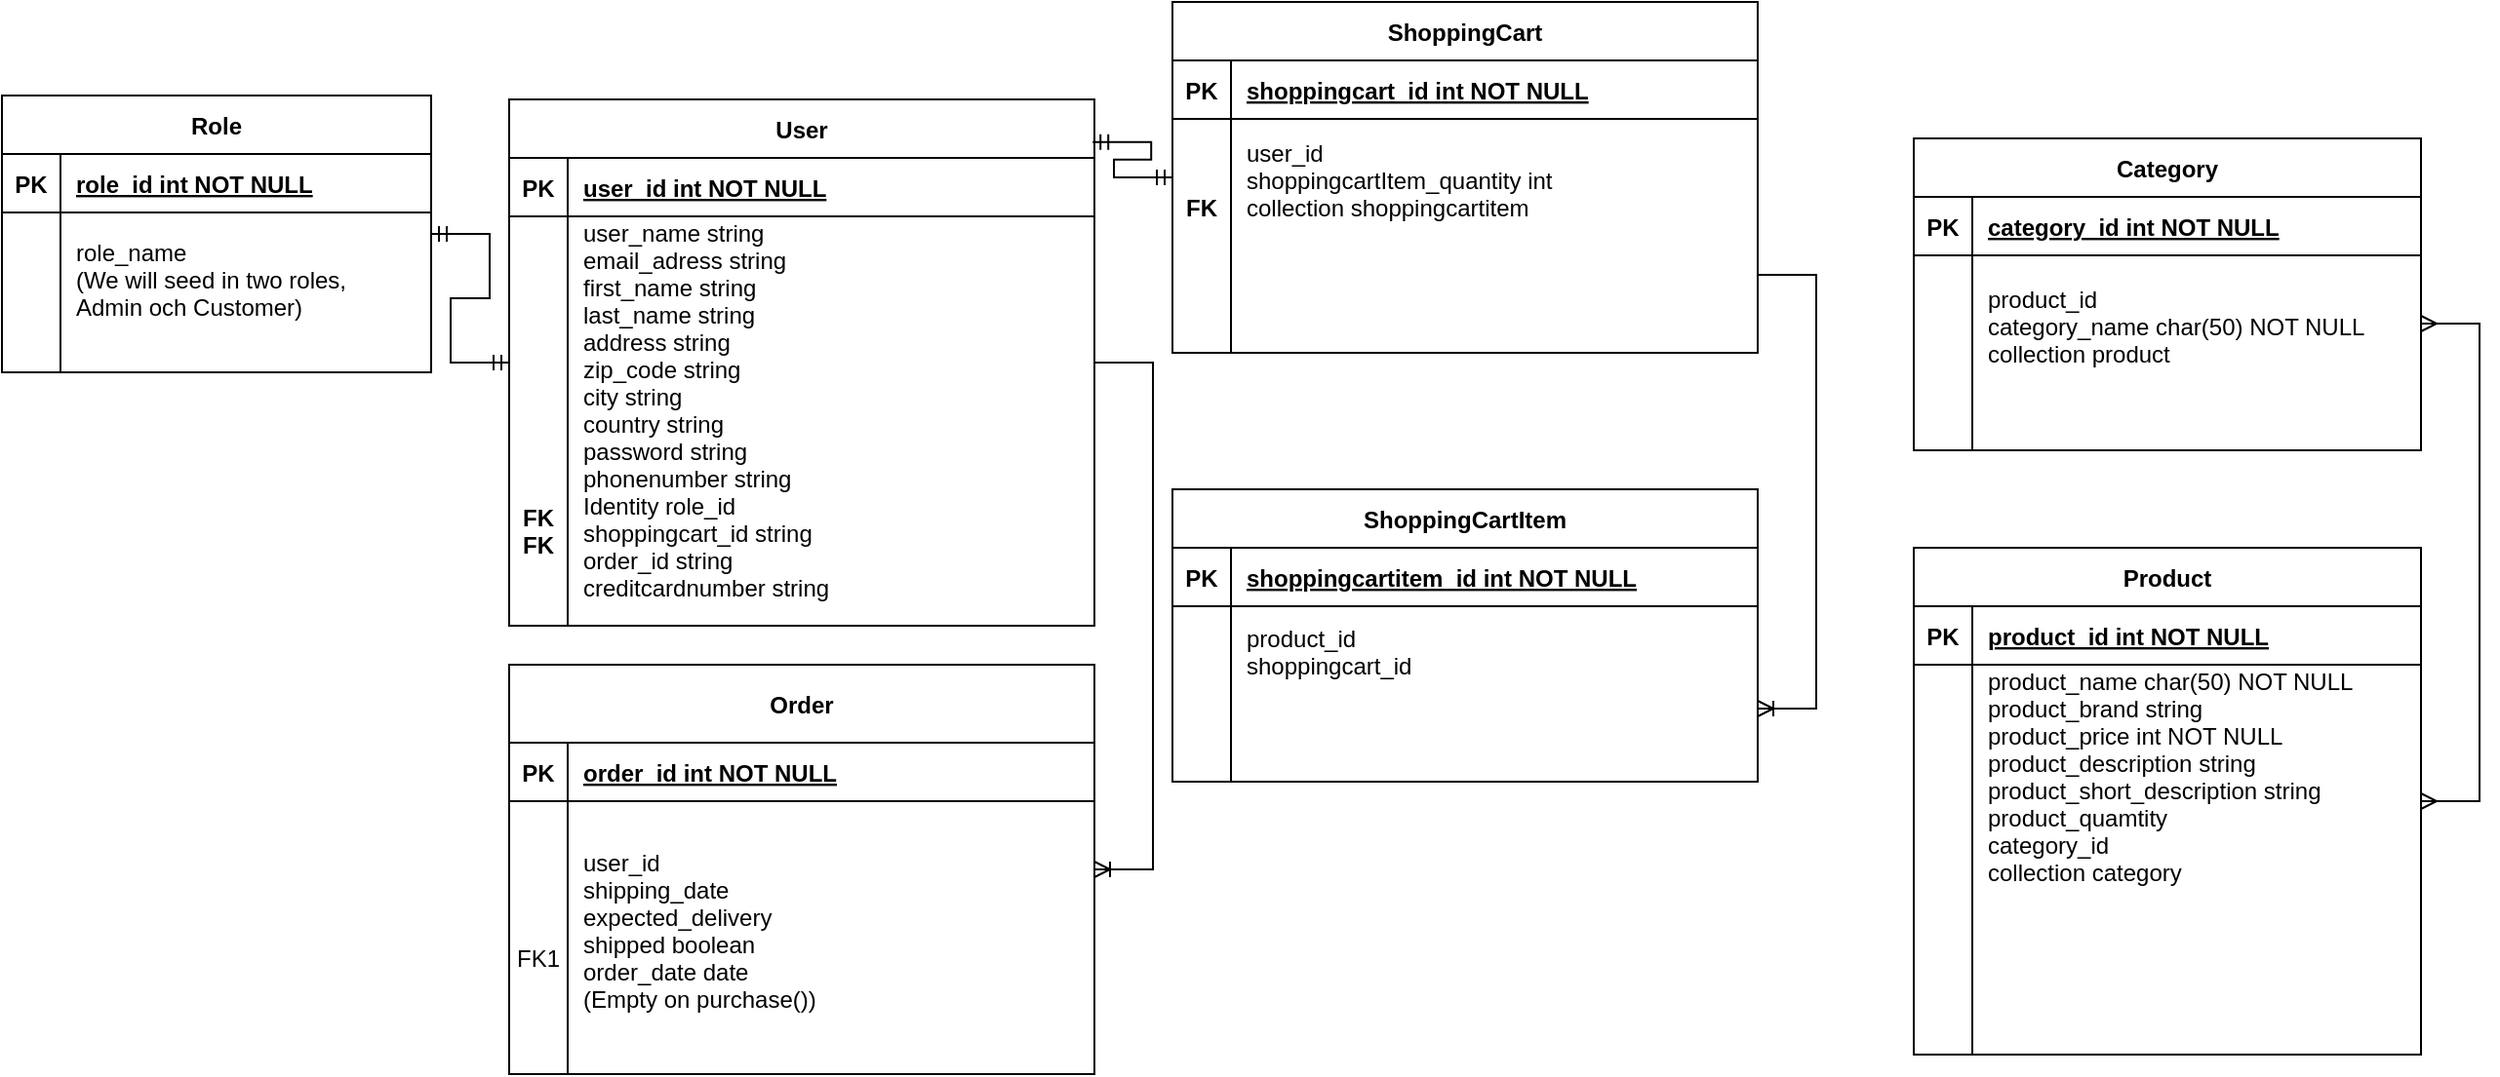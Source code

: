 <mxfile version="20.8.1" type="github">
  <diagram id="R2lEEEUBdFMjLlhIrx00" name="Page-1">
    <mxGraphModel dx="1434" dy="782" grid="1" gridSize="10" guides="1" tooltips="1" connect="1" arrows="1" fold="1" page="1" pageScale="1" pageWidth="850" pageHeight="1100" math="0" shadow="0" extFonts="Permanent Marker^https://fonts.googleapis.com/css?family=Permanent+Marker">
      <root>
        <mxCell id="0" />
        <mxCell id="1" parent="0" />
        <mxCell id="C-vyLk0tnHw3VtMMgP7b-2" value="Order" style="shape=table;startSize=40;container=1;collapsible=1;childLayout=tableLayout;fixedRows=1;rowLines=0;fontStyle=1;align=center;resizeLast=1;" parent="1" vertex="1">
          <mxGeometry x="320" y="360" width="300" height="210" as="geometry">
            <mxRectangle x="760" y="40" width="70" height="30" as="alternateBounds" />
          </mxGeometry>
        </mxCell>
        <mxCell id="C-vyLk0tnHw3VtMMgP7b-3" value="" style="shape=partialRectangle;collapsible=0;dropTarget=0;pointerEvents=0;fillColor=none;points=[[0,0.5],[1,0.5]];portConstraint=eastwest;top=0;left=0;right=0;bottom=1;" parent="C-vyLk0tnHw3VtMMgP7b-2" vertex="1">
          <mxGeometry y="40" width="300" height="30" as="geometry" />
        </mxCell>
        <mxCell id="C-vyLk0tnHw3VtMMgP7b-4" value="PK" style="shape=partialRectangle;overflow=hidden;connectable=0;fillColor=none;top=0;left=0;bottom=0;right=0;fontStyle=1;" parent="C-vyLk0tnHw3VtMMgP7b-3" vertex="1">
          <mxGeometry width="30" height="30" as="geometry">
            <mxRectangle width="30" height="30" as="alternateBounds" />
          </mxGeometry>
        </mxCell>
        <mxCell id="C-vyLk0tnHw3VtMMgP7b-5" value="order_id int NOT NULL " style="shape=partialRectangle;overflow=hidden;connectable=0;fillColor=none;top=0;left=0;bottom=0;right=0;align=left;spacingLeft=6;fontStyle=5;" parent="C-vyLk0tnHw3VtMMgP7b-3" vertex="1">
          <mxGeometry x="30" width="270" height="30" as="geometry">
            <mxRectangle width="270" height="30" as="alternateBounds" />
          </mxGeometry>
        </mxCell>
        <mxCell id="C-vyLk0tnHw3VtMMgP7b-9" value="" style="shape=partialRectangle;collapsible=0;dropTarget=0;pointerEvents=0;fillColor=none;points=[[0,0.5],[1,0.5]];portConstraint=eastwest;top=0;left=0;right=0;bottom=0;" parent="C-vyLk0tnHw3VtMMgP7b-2" vertex="1">
          <mxGeometry y="70" width="300" height="20" as="geometry" />
        </mxCell>
        <mxCell id="C-vyLk0tnHw3VtMMgP7b-10" value="" style="shape=partialRectangle;overflow=hidden;connectable=0;fillColor=none;top=0;left=0;bottom=0;right=0;" parent="C-vyLk0tnHw3VtMMgP7b-9" vertex="1">
          <mxGeometry width="30" height="20" as="geometry">
            <mxRectangle width="30" height="20" as="alternateBounds" />
          </mxGeometry>
        </mxCell>
        <mxCell id="C-vyLk0tnHw3VtMMgP7b-11" value="" style="shape=partialRectangle;overflow=hidden;connectable=0;fillColor=none;top=0;left=0;bottom=0;right=0;align=left;spacingLeft=6;" parent="C-vyLk0tnHw3VtMMgP7b-9" vertex="1">
          <mxGeometry x="30" width="270" height="20" as="geometry">
            <mxRectangle width="270" height="20" as="alternateBounds" />
          </mxGeometry>
        </mxCell>
        <mxCell id="C-vyLk0tnHw3VtMMgP7b-6" value="" style="shape=partialRectangle;collapsible=0;dropTarget=0;pointerEvents=0;fillColor=none;points=[[0,0.5],[1,0.5]];portConstraint=eastwest;top=0;left=0;right=0;bottom=0;" parent="C-vyLk0tnHw3VtMMgP7b-2" vertex="1">
          <mxGeometry y="90" width="300" height="120" as="geometry" />
        </mxCell>
        <mxCell id="C-vyLk0tnHw3VtMMgP7b-7" value="FK1" style="shape=partialRectangle;overflow=hidden;connectable=0;fillColor=none;top=0;left=0;bottom=0;right=0;" parent="C-vyLk0tnHw3VtMMgP7b-6" vertex="1">
          <mxGeometry width="30" height="120" as="geometry">
            <mxRectangle width="30" height="120" as="alternateBounds" />
          </mxGeometry>
        </mxCell>
        <mxCell id="C-vyLk0tnHw3VtMMgP7b-8" value="user_id&#xa;shipping_date&#xa;expected_delivery&#xa;shipped boolean&#xa;order_date date&#xa;(Empty on purchase())&#xa;&#xa;" style="shape=partialRectangle;overflow=hidden;connectable=0;fillColor=none;top=0;left=0;bottom=0;right=0;align=left;spacingLeft=6;" parent="C-vyLk0tnHw3VtMMgP7b-6" vertex="1">
          <mxGeometry x="30" width="270" height="120" as="geometry">
            <mxRectangle width="270" height="120" as="alternateBounds" />
          </mxGeometry>
        </mxCell>
        <mxCell id="C-vyLk0tnHw3VtMMgP7b-23" value="User" style="shape=table;startSize=30;container=1;collapsible=1;childLayout=tableLayout;fixedRows=1;rowLines=0;fontStyle=1;align=center;resizeLast=1;" parent="1" vertex="1">
          <mxGeometry x="320" y="70" width="300" height="270" as="geometry" />
        </mxCell>
        <mxCell id="C-vyLk0tnHw3VtMMgP7b-24" value="" style="shape=partialRectangle;collapsible=0;dropTarget=0;pointerEvents=0;fillColor=none;points=[[0,0.5],[1,0.5]];portConstraint=eastwest;top=0;left=0;right=0;bottom=1;" parent="C-vyLk0tnHw3VtMMgP7b-23" vertex="1">
          <mxGeometry y="30" width="300" height="30" as="geometry" />
        </mxCell>
        <mxCell id="C-vyLk0tnHw3VtMMgP7b-25" value="PK" style="shape=partialRectangle;overflow=hidden;connectable=0;fillColor=none;top=0;left=0;bottom=0;right=0;fontStyle=1;" parent="C-vyLk0tnHw3VtMMgP7b-24" vertex="1">
          <mxGeometry width="30" height="30" as="geometry">
            <mxRectangle width="30" height="30" as="alternateBounds" />
          </mxGeometry>
        </mxCell>
        <mxCell id="C-vyLk0tnHw3VtMMgP7b-26" value="user_id int NOT NULL " style="shape=partialRectangle;overflow=hidden;connectable=0;fillColor=none;top=0;left=0;bottom=0;right=0;align=left;spacingLeft=6;fontStyle=5;" parent="C-vyLk0tnHw3VtMMgP7b-24" vertex="1">
          <mxGeometry x="30" width="270" height="30" as="geometry">
            <mxRectangle width="270" height="30" as="alternateBounds" />
          </mxGeometry>
        </mxCell>
        <mxCell id="C-vyLk0tnHw3VtMMgP7b-27" value="" style="shape=partialRectangle;collapsible=0;dropTarget=0;pointerEvents=0;fillColor=none;points=[[0,0.5],[1,0.5]];portConstraint=eastwest;top=0;left=0;right=0;bottom=0;" parent="C-vyLk0tnHw3VtMMgP7b-23" vertex="1">
          <mxGeometry y="60" width="300" height="210" as="geometry" />
        </mxCell>
        <mxCell id="C-vyLk0tnHw3VtMMgP7b-28" value="&#xa;&#xa;&#xa;&#xa;&#xa;&#xa;&#xa;&#xa;&#xa;FK&#xa;FK&#xa;" style="shape=partialRectangle;overflow=hidden;connectable=0;fillColor=none;top=0;left=0;bottom=0;right=0;fontStyle=1" parent="C-vyLk0tnHw3VtMMgP7b-27" vertex="1">
          <mxGeometry width="30" height="210" as="geometry">
            <mxRectangle width="30" height="210" as="alternateBounds" />
          </mxGeometry>
        </mxCell>
        <mxCell id="C-vyLk0tnHw3VtMMgP7b-29" value="user_name string&#xa;email_adress string&#xa;first_name string&#xa;last_name string&#xa;address string&#xa;zip_code string&#xa;city string&#xa;country string&#xa;password string&#xa;phonenumber string&#xa;Identity role_id &#xa;shoppingcart_id string&#xa;order_id string&#xa;creditcardnumber string&#xa;&#xa;&#xa;&#xa;&#xa;" style="shape=partialRectangle;overflow=hidden;connectable=0;fillColor=none;top=0;left=0;bottom=0;right=0;align=left;spacingLeft=6;" parent="C-vyLk0tnHw3VtMMgP7b-27" vertex="1">
          <mxGeometry x="30" width="270" height="210" as="geometry">
            <mxRectangle width="270" height="210" as="alternateBounds" />
          </mxGeometry>
        </mxCell>
        <mxCell id="vTVOJR9ZAyTAOSjCZGf0-1" value="Role" style="shape=table;startSize=30;container=1;collapsible=1;childLayout=tableLayout;fixedRows=1;rowLines=0;fontStyle=1;align=center;resizeLast=1;" parent="1" vertex="1">
          <mxGeometry x="60" y="68" width="220" height="142" as="geometry" />
        </mxCell>
        <mxCell id="vTVOJR9ZAyTAOSjCZGf0-2" value="" style="shape=partialRectangle;collapsible=0;dropTarget=0;pointerEvents=0;fillColor=none;points=[[0,0.5],[1,0.5]];portConstraint=eastwest;top=0;left=0;right=0;bottom=1;" parent="vTVOJR9ZAyTAOSjCZGf0-1" vertex="1">
          <mxGeometry y="30" width="220" height="30" as="geometry" />
        </mxCell>
        <mxCell id="vTVOJR9ZAyTAOSjCZGf0-3" value="PK" style="shape=partialRectangle;overflow=hidden;connectable=0;fillColor=none;top=0;left=0;bottom=0;right=0;fontStyle=1;" parent="vTVOJR9ZAyTAOSjCZGf0-2" vertex="1">
          <mxGeometry width="30" height="30" as="geometry">
            <mxRectangle width="30" height="30" as="alternateBounds" />
          </mxGeometry>
        </mxCell>
        <mxCell id="vTVOJR9ZAyTAOSjCZGf0-4" value="role_id int NOT NULL " style="shape=partialRectangle;overflow=hidden;connectable=0;fillColor=none;top=0;left=0;bottom=0;right=0;align=left;spacingLeft=6;fontStyle=5;" parent="vTVOJR9ZAyTAOSjCZGf0-2" vertex="1">
          <mxGeometry x="30" width="190" height="30" as="geometry">
            <mxRectangle width="190" height="30" as="alternateBounds" />
          </mxGeometry>
        </mxCell>
        <mxCell id="vTVOJR9ZAyTAOSjCZGf0-5" value="" style="shape=partialRectangle;collapsible=0;dropTarget=0;pointerEvents=0;fillColor=none;points=[[0,0.5],[1,0.5]];portConstraint=eastwest;top=0;left=0;right=0;bottom=0;" parent="vTVOJR9ZAyTAOSjCZGf0-1" vertex="1">
          <mxGeometry y="60" width="220" height="82" as="geometry" />
        </mxCell>
        <mxCell id="vTVOJR9ZAyTAOSjCZGf0-6" value="" style="shape=partialRectangle;overflow=hidden;connectable=0;fillColor=none;top=0;left=0;bottom=0;right=0;" parent="vTVOJR9ZAyTAOSjCZGf0-5" vertex="1">
          <mxGeometry width="30" height="82" as="geometry">
            <mxRectangle width="30" height="82" as="alternateBounds" />
          </mxGeometry>
        </mxCell>
        <mxCell id="vTVOJR9ZAyTAOSjCZGf0-7" value="role_name&#xa;(We will seed in two roles, &#xa;Admin och Customer)&#xa;" style="shape=partialRectangle;overflow=hidden;connectable=0;fillColor=none;top=0;left=0;bottom=0;right=0;align=left;spacingLeft=6;" parent="vTVOJR9ZAyTAOSjCZGf0-5" vertex="1">
          <mxGeometry x="30" width="190" height="82" as="geometry">
            <mxRectangle width="190" height="82" as="alternateBounds" />
          </mxGeometry>
        </mxCell>
        <mxCell id="vTVOJR9ZAyTAOSjCZGf0-9" value="ShoppingCart" style="shape=table;startSize=30;container=1;collapsible=1;childLayout=tableLayout;fixedRows=1;rowLines=0;fontStyle=1;align=center;resizeLast=1;" parent="1" vertex="1">
          <mxGeometry x="660" y="20" width="300" height="180" as="geometry" />
        </mxCell>
        <mxCell id="vTVOJR9ZAyTAOSjCZGf0-10" value="" style="shape=partialRectangle;collapsible=0;dropTarget=0;pointerEvents=0;fillColor=none;points=[[0,0.5],[1,0.5]];portConstraint=eastwest;top=0;left=0;right=0;bottom=1;" parent="vTVOJR9ZAyTAOSjCZGf0-9" vertex="1">
          <mxGeometry y="30" width="300" height="30" as="geometry" />
        </mxCell>
        <mxCell id="vTVOJR9ZAyTAOSjCZGf0-11" value="PK" style="shape=partialRectangle;overflow=hidden;connectable=0;fillColor=none;top=0;left=0;bottom=0;right=0;fontStyle=1;" parent="vTVOJR9ZAyTAOSjCZGf0-10" vertex="1">
          <mxGeometry width="30" height="30" as="geometry">
            <mxRectangle width="30" height="30" as="alternateBounds" />
          </mxGeometry>
        </mxCell>
        <mxCell id="vTVOJR9ZAyTAOSjCZGf0-12" value="shoppingcart_id int NOT NULL " style="shape=partialRectangle;overflow=hidden;connectable=0;fillColor=none;top=0;left=0;bottom=0;right=0;align=left;spacingLeft=6;fontStyle=5;" parent="vTVOJR9ZAyTAOSjCZGf0-10" vertex="1">
          <mxGeometry x="30" width="270" height="30" as="geometry">
            <mxRectangle width="270" height="30" as="alternateBounds" />
          </mxGeometry>
        </mxCell>
        <mxCell id="vTVOJR9ZAyTAOSjCZGf0-13" value="" style="shape=partialRectangle;collapsible=0;dropTarget=0;pointerEvents=0;fillColor=none;points=[[0,0.5],[1,0.5]];portConstraint=eastwest;top=0;left=0;right=0;bottom=0;" parent="vTVOJR9ZAyTAOSjCZGf0-9" vertex="1">
          <mxGeometry y="60" width="300" height="90" as="geometry" />
        </mxCell>
        <mxCell id="vTVOJR9ZAyTAOSjCZGf0-14" value="FK" style="shape=partialRectangle;overflow=hidden;connectable=0;fillColor=none;top=0;left=0;bottom=0;right=0;fontStyle=1" parent="vTVOJR9ZAyTAOSjCZGf0-13" vertex="1">
          <mxGeometry width="30" height="90" as="geometry">
            <mxRectangle width="30" height="90" as="alternateBounds" />
          </mxGeometry>
        </mxCell>
        <mxCell id="vTVOJR9ZAyTAOSjCZGf0-15" value="user_id&#xa;shoppingcartItem_quantity int &#xa;collection shoppingcartitem&#xa;&#xa;" style="shape=partialRectangle;overflow=hidden;connectable=0;fillColor=none;top=0;left=0;bottom=0;right=0;align=left;spacingLeft=6;" parent="vTVOJR9ZAyTAOSjCZGf0-13" vertex="1">
          <mxGeometry x="30" width="270" height="90" as="geometry">
            <mxRectangle width="270" height="90" as="alternateBounds" />
          </mxGeometry>
        </mxCell>
        <mxCell id="vTVOJR9ZAyTAOSjCZGf0-16" value="" style="shape=partialRectangle;collapsible=0;dropTarget=0;pointerEvents=0;fillColor=none;points=[[0,0.5],[1,0.5]];portConstraint=eastwest;top=0;left=0;right=0;bottom=0;" parent="vTVOJR9ZAyTAOSjCZGf0-9" vertex="1">
          <mxGeometry y="150" width="300" height="30" as="geometry" />
        </mxCell>
        <mxCell id="vTVOJR9ZAyTAOSjCZGf0-17" value="" style="shape=partialRectangle;overflow=hidden;connectable=0;fillColor=none;top=0;left=0;bottom=0;right=0;" parent="vTVOJR9ZAyTAOSjCZGf0-16" vertex="1">
          <mxGeometry width="30" height="30" as="geometry">
            <mxRectangle width="30" height="30" as="alternateBounds" />
          </mxGeometry>
        </mxCell>
        <mxCell id="vTVOJR9ZAyTAOSjCZGf0-18" value="" style="shape=partialRectangle;overflow=hidden;connectable=0;fillColor=none;top=0;left=0;bottom=0;right=0;align=left;spacingLeft=6;" parent="vTVOJR9ZAyTAOSjCZGf0-16" vertex="1">
          <mxGeometry x="30" width="270" height="30" as="geometry">
            <mxRectangle width="270" height="30" as="alternateBounds" />
          </mxGeometry>
        </mxCell>
        <mxCell id="vTVOJR9ZAyTAOSjCZGf0-19" value="Product" style="shape=table;startSize=30;container=1;collapsible=1;childLayout=tableLayout;fixedRows=1;rowLines=0;fontStyle=1;align=center;resizeLast=1;" parent="1" vertex="1">
          <mxGeometry x="1040" y="300" width="260" height="260" as="geometry" />
        </mxCell>
        <mxCell id="vTVOJR9ZAyTAOSjCZGf0-20" value="" style="shape=partialRectangle;collapsible=0;dropTarget=0;pointerEvents=0;fillColor=none;points=[[0,0.5],[1,0.5]];portConstraint=eastwest;top=0;left=0;right=0;bottom=1;" parent="vTVOJR9ZAyTAOSjCZGf0-19" vertex="1">
          <mxGeometry y="30" width="260" height="30" as="geometry" />
        </mxCell>
        <mxCell id="vTVOJR9ZAyTAOSjCZGf0-21" value="PK" style="shape=partialRectangle;overflow=hidden;connectable=0;fillColor=none;top=0;left=0;bottom=0;right=0;fontStyle=1;" parent="vTVOJR9ZAyTAOSjCZGf0-20" vertex="1">
          <mxGeometry width="30" height="30" as="geometry">
            <mxRectangle width="30" height="30" as="alternateBounds" />
          </mxGeometry>
        </mxCell>
        <mxCell id="vTVOJR9ZAyTAOSjCZGf0-22" value="product_id int NOT NULL " style="shape=partialRectangle;overflow=hidden;connectable=0;fillColor=none;top=0;left=0;bottom=0;right=0;align=left;spacingLeft=6;fontStyle=5;" parent="vTVOJR9ZAyTAOSjCZGf0-20" vertex="1">
          <mxGeometry x="30" width="230" height="30" as="geometry">
            <mxRectangle width="230" height="30" as="alternateBounds" />
          </mxGeometry>
        </mxCell>
        <mxCell id="vTVOJR9ZAyTAOSjCZGf0-26" value="" style="shape=partialRectangle;collapsible=0;dropTarget=0;pointerEvents=0;fillColor=none;points=[[0,0.5],[1,0.5]];portConstraint=eastwest;top=0;left=0;right=0;bottom=0;" parent="vTVOJR9ZAyTAOSjCZGf0-19" vertex="1">
          <mxGeometry y="60" width="260" height="130" as="geometry" />
        </mxCell>
        <mxCell id="vTVOJR9ZAyTAOSjCZGf0-27" value="" style="shape=partialRectangle;overflow=hidden;connectable=0;fillColor=none;top=0;left=0;bottom=0;right=0;" parent="vTVOJR9ZAyTAOSjCZGf0-26" vertex="1">
          <mxGeometry width="30" height="130" as="geometry">
            <mxRectangle width="30" height="130" as="alternateBounds" />
          </mxGeometry>
        </mxCell>
        <mxCell id="vTVOJR9ZAyTAOSjCZGf0-28" value="product_name char(50) NOT NULL&#xa;product_brand string&#xa;product_price int NOT NULL&#xa;product_description string&#xa;product_short_description string&#xa;product_quamtity&#xa;category_id&#xa;collection category&#xa;&#xa;&#xa;" style="shape=partialRectangle;overflow=hidden;connectable=0;fillColor=none;top=0;left=0;bottom=0;right=0;align=left;spacingLeft=6;" parent="vTVOJR9ZAyTAOSjCZGf0-26" vertex="1">
          <mxGeometry x="30" width="230" height="130" as="geometry">
            <mxRectangle width="230" height="130" as="alternateBounds" />
          </mxGeometry>
        </mxCell>
        <mxCell id="3Y2BHWbZN8YSxc5HZBNX-20" value="" style="shape=partialRectangle;collapsible=0;dropTarget=0;pointerEvents=0;fillColor=none;points=[[0,0.5],[1,0.5]];portConstraint=eastwest;top=0;left=0;right=0;bottom=0;" vertex="1" parent="vTVOJR9ZAyTAOSjCZGf0-19">
          <mxGeometry y="190" width="260" height="50" as="geometry" />
        </mxCell>
        <mxCell id="3Y2BHWbZN8YSxc5HZBNX-21" value="" style="shape=partialRectangle;overflow=hidden;connectable=0;fillColor=none;top=0;left=0;bottom=0;right=0;" vertex="1" parent="3Y2BHWbZN8YSxc5HZBNX-20">
          <mxGeometry width="30" height="50" as="geometry">
            <mxRectangle width="30" height="50" as="alternateBounds" />
          </mxGeometry>
        </mxCell>
        <mxCell id="3Y2BHWbZN8YSxc5HZBNX-22" value="" style="shape=partialRectangle;overflow=hidden;connectable=0;fillColor=none;top=0;left=0;bottom=0;right=0;align=left;spacingLeft=6;" vertex="1" parent="3Y2BHWbZN8YSxc5HZBNX-20">
          <mxGeometry x="30" width="230" height="50" as="geometry">
            <mxRectangle width="230" height="50" as="alternateBounds" />
          </mxGeometry>
        </mxCell>
        <mxCell id="vTVOJR9ZAyTAOSjCZGf0-23" value="" style="shape=partialRectangle;collapsible=0;dropTarget=0;pointerEvents=0;fillColor=none;points=[[0,0.5],[1,0.5]];portConstraint=eastwest;top=0;left=0;right=0;bottom=0;" parent="vTVOJR9ZAyTAOSjCZGf0-19" vertex="1">
          <mxGeometry y="240" width="260" height="20" as="geometry" />
        </mxCell>
        <mxCell id="vTVOJR9ZAyTAOSjCZGf0-24" value="" style="shape=partialRectangle;overflow=hidden;connectable=0;fillColor=none;top=0;left=0;bottom=0;right=0;" parent="vTVOJR9ZAyTAOSjCZGf0-23" vertex="1">
          <mxGeometry width="30" height="20" as="geometry">
            <mxRectangle width="30" height="20" as="alternateBounds" />
          </mxGeometry>
        </mxCell>
        <mxCell id="vTVOJR9ZAyTAOSjCZGf0-25" value="" style="shape=partialRectangle;overflow=hidden;connectable=0;fillColor=none;top=0;left=0;bottom=0;right=0;align=left;spacingLeft=6;" parent="vTVOJR9ZAyTAOSjCZGf0-23" vertex="1">
          <mxGeometry x="30" width="230" height="20" as="geometry">
            <mxRectangle width="230" height="20" as="alternateBounds" />
          </mxGeometry>
        </mxCell>
        <mxCell id="vTVOJR9ZAyTAOSjCZGf0-29" value="Category" style="shape=table;startSize=30;container=1;collapsible=1;childLayout=tableLayout;fixedRows=1;rowLines=0;fontStyle=1;align=center;resizeLast=1;" parent="1" vertex="1">
          <mxGeometry x="1040" y="90" width="260" height="160" as="geometry" />
        </mxCell>
        <mxCell id="vTVOJR9ZAyTAOSjCZGf0-30" value="" style="shape=partialRectangle;collapsible=0;dropTarget=0;pointerEvents=0;fillColor=none;points=[[0,0.5],[1,0.5]];portConstraint=eastwest;top=0;left=0;right=0;bottom=1;" parent="vTVOJR9ZAyTAOSjCZGf0-29" vertex="1">
          <mxGeometry y="30" width="260" height="30" as="geometry" />
        </mxCell>
        <mxCell id="vTVOJR9ZAyTAOSjCZGf0-31" value="PK" style="shape=partialRectangle;overflow=hidden;connectable=0;fillColor=none;top=0;left=0;bottom=0;right=0;fontStyle=1;" parent="vTVOJR9ZAyTAOSjCZGf0-30" vertex="1">
          <mxGeometry width="30" height="30" as="geometry">
            <mxRectangle width="30" height="30" as="alternateBounds" />
          </mxGeometry>
        </mxCell>
        <mxCell id="vTVOJR9ZAyTAOSjCZGf0-32" value="category_id int NOT NULL " style="shape=partialRectangle;overflow=hidden;connectable=0;fillColor=none;top=0;left=0;bottom=0;right=0;align=left;spacingLeft=6;fontStyle=5;" parent="vTVOJR9ZAyTAOSjCZGf0-30" vertex="1">
          <mxGeometry x="30" width="230" height="30" as="geometry">
            <mxRectangle width="230" height="30" as="alternateBounds" />
          </mxGeometry>
        </mxCell>
        <mxCell id="vTVOJR9ZAyTAOSjCZGf0-33" value="" style="shape=partialRectangle;collapsible=0;dropTarget=0;pointerEvents=0;fillColor=none;points=[[0,0.5],[1,0.5]];portConstraint=eastwest;top=0;left=0;right=0;bottom=0;" parent="vTVOJR9ZAyTAOSjCZGf0-29" vertex="1">
          <mxGeometry y="60" width="260" height="70" as="geometry" />
        </mxCell>
        <mxCell id="vTVOJR9ZAyTAOSjCZGf0-34" value="" style="shape=partialRectangle;overflow=hidden;connectable=0;fillColor=none;top=0;left=0;bottom=0;right=0;" parent="vTVOJR9ZAyTAOSjCZGf0-33" vertex="1">
          <mxGeometry width="30" height="70" as="geometry">
            <mxRectangle width="30" height="70" as="alternateBounds" />
          </mxGeometry>
        </mxCell>
        <mxCell id="vTVOJR9ZAyTAOSjCZGf0-35" value="&#xa;product_id&#xa;category_name char(50) NOT NULL&#xa;collection product&#xa;&#xa;" style="shape=partialRectangle;overflow=hidden;connectable=0;fillColor=none;top=0;left=0;bottom=0;right=0;align=left;spacingLeft=6;" parent="vTVOJR9ZAyTAOSjCZGf0-33" vertex="1">
          <mxGeometry x="30" width="230" height="70" as="geometry">
            <mxRectangle width="230" height="70" as="alternateBounds" />
          </mxGeometry>
        </mxCell>
        <mxCell id="vTVOJR9ZAyTAOSjCZGf0-36" value="" style="shape=partialRectangle;collapsible=0;dropTarget=0;pointerEvents=0;fillColor=none;points=[[0,0.5],[1,0.5]];portConstraint=eastwest;top=0;left=0;right=0;bottom=0;" parent="vTVOJR9ZAyTAOSjCZGf0-29" vertex="1">
          <mxGeometry y="130" width="260" height="30" as="geometry" />
        </mxCell>
        <mxCell id="vTVOJR9ZAyTAOSjCZGf0-37" value="" style="shape=partialRectangle;overflow=hidden;connectable=0;fillColor=none;top=0;left=0;bottom=0;right=0;" parent="vTVOJR9ZAyTAOSjCZGf0-36" vertex="1">
          <mxGeometry width="30" height="30" as="geometry">
            <mxRectangle width="30" height="30" as="alternateBounds" />
          </mxGeometry>
        </mxCell>
        <mxCell id="vTVOJR9ZAyTAOSjCZGf0-38" value="" style="shape=partialRectangle;overflow=hidden;connectable=0;fillColor=none;top=0;left=0;bottom=0;right=0;align=left;spacingLeft=6;" parent="vTVOJR9ZAyTAOSjCZGf0-36" vertex="1">
          <mxGeometry x="30" width="230" height="30" as="geometry">
            <mxRectangle width="230" height="30" as="alternateBounds" />
          </mxGeometry>
        </mxCell>
        <mxCell id="vTVOJR9ZAyTAOSjCZGf0-40" value="" style="edgeStyle=entityRelationEdgeStyle;fontSize=12;html=1;endArrow=ERmany;startArrow=ERmany;rounded=0;" parent="1" source="vTVOJR9ZAyTAOSjCZGf0-19" target="vTVOJR9ZAyTAOSjCZGf0-33" edge="1">
          <mxGeometry width="100" height="100" relative="1" as="geometry">
            <mxPoint x="1105" y="1165" as="sourcePoint" />
            <mxPoint x="1205" y="1065" as="targetPoint" />
          </mxGeometry>
        </mxCell>
        <mxCell id="FutSHTt9B0doPK5Jrc_P-1" value="ShoppingCartItem" style="shape=table;startSize=30;container=1;collapsible=1;childLayout=tableLayout;fixedRows=1;rowLines=0;fontStyle=1;align=center;resizeLast=1;" parent="1" vertex="1">
          <mxGeometry x="660" y="270" width="300" height="150" as="geometry" />
        </mxCell>
        <mxCell id="FutSHTt9B0doPK5Jrc_P-2" value="" style="shape=tableRow;horizontal=0;startSize=0;swimlaneHead=0;swimlaneBody=0;fillColor=none;collapsible=0;dropTarget=0;points=[[0,0.5],[1,0.5]];portConstraint=eastwest;top=0;left=0;right=0;bottom=1;" parent="FutSHTt9B0doPK5Jrc_P-1" vertex="1">
          <mxGeometry y="30" width="300" height="30" as="geometry" />
        </mxCell>
        <mxCell id="FutSHTt9B0doPK5Jrc_P-3" value="PK" style="shape=partialRectangle;connectable=0;fillColor=none;top=0;left=0;bottom=0;right=0;fontStyle=1;overflow=hidden;" parent="FutSHTt9B0doPK5Jrc_P-2" vertex="1">
          <mxGeometry width="30" height="30" as="geometry">
            <mxRectangle width="30" height="30" as="alternateBounds" />
          </mxGeometry>
        </mxCell>
        <mxCell id="FutSHTt9B0doPK5Jrc_P-4" value="shoppingcartitem_id int NOT NULL" style="shape=partialRectangle;connectable=0;fillColor=none;top=0;left=0;bottom=0;right=0;align=left;spacingLeft=6;fontStyle=5;overflow=hidden;" parent="FutSHTt9B0doPK5Jrc_P-2" vertex="1">
          <mxGeometry x="30" width="270" height="30" as="geometry">
            <mxRectangle width="270" height="30" as="alternateBounds" />
          </mxGeometry>
        </mxCell>
        <mxCell id="FutSHTt9B0doPK5Jrc_P-8" value="" style="shape=tableRow;horizontal=0;startSize=0;swimlaneHead=0;swimlaneBody=0;fillColor=none;collapsible=0;dropTarget=0;points=[[0,0.5],[1,0.5]];portConstraint=eastwest;top=0;left=0;right=0;bottom=0;" parent="FutSHTt9B0doPK5Jrc_P-1" vertex="1">
          <mxGeometry y="60" width="300" height="60" as="geometry" />
        </mxCell>
        <mxCell id="FutSHTt9B0doPK5Jrc_P-9" value="            " style="shape=partialRectangle;connectable=0;fillColor=none;top=0;left=0;bottom=0;right=0;editable=1;overflow=hidden;" parent="FutSHTt9B0doPK5Jrc_P-8" vertex="1">
          <mxGeometry width="30" height="60" as="geometry">
            <mxRectangle width="30" height="60" as="alternateBounds" />
          </mxGeometry>
        </mxCell>
        <mxCell id="FutSHTt9B0doPK5Jrc_P-10" value="product_id&#xa;shoppingcart_id&#xa;" style="shape=partialRectangle;connectable=0;fillColor=none;top=0;left=0;bottom=0;right=0;align=left;spacingLeft=6;overflow=hidden;" parent="FutSHTt9B0doPK5Jrc_P-8" vertex="1">
          <mxGeometry x="30" width="270" height="60" as="geometry">
            <mxRectangle width="270" height="60" as="alternateBounds" />
          </mxGeometry>
        </mxCell>
        <mxCell id="FutSHTt9B0doPK5Jrc_P-11" value="" style="shape=tableRow;horizontal=0;startSize=0;swimlaneHead=0;swimlaneBody=0;fillColor=none;collapsible=0;dropTarget=0;points=[[0,0.5],[1,0.5]];portConstraint=eastwest;top=0;left=0;right=0;bottom=0;" parent="FutSHTt9B0doPK5Jrc_P-1" vertex="1">
          <mxGeometry y="120" width="300" height="30" as="geometry" />
        </mxCell>
        <mxCell id="FutSHTt9B0doPK5Jrc_P-12" value="" style="shape=partialRectangle;connectable=0;fillColor=none;top=0;left=0;bottom=0;right=0;editable=1;overflow=hidden;" parent="FutSHTt9B0doPK5Jrc_P-11" vertex="1">
          <mxGeometry width="30" height="30" as="geometry">
            <mxRectangle width="30" height="30" as="alternateBounds" />
          </mxGeometry>
        </mxCell>
        <mxCell id="FutSHTt9B0doPK5Jrc_P-13" value="" style="shape=partialRectangle;connectable=0;fillColor=none;top=0;left=0;bottom=0;right=0;align=left;spacingLeft=6;overflow=hidden;" parent="FutSHTt9B0doPK5Jrc_P-11" vertex="1">
          <mxGeometry x="30" width="270" height="30" as="geometry">
            <mxRectangle width="270" height="30" as="alternateBounds" />
          </mxGeometry>
        </mxCell>
        <mxCell id="FutSHTt9B0doPK5Jrc_P-18" value="" style="edgeStyle=entityRelationEdgeStyle;fontSize=12;html=1;endArrow=ERmandOne;startArrow=ERmandOne;rounded=0;" parent="1" source="C-vyLk0tnHw3VtMMgP7b-23" target="vTVOJR9ZAyTAOSjCZGf0-1" edge="1">
          <mxGeometry x="1" y="365" width="100" height="100" relative="1" as="geometry">
            <mxPoint x="320" y="520" as="sourcePoint" />
            <mxPoint x="220" y="490" as="targetPoint" />
            <mxPoint x="-349" y="-260" as="offset" />
          </mxGeometry>
        </mxCell>
        <mxCell id="3Y2BHWbZN8YSxc5HZBNX-15" value="" style="edgeStyle=entityRelationEdgeStyle;fontSize=12;html=1;endArrow=ERoneToMany;rounded=0;entryX=1;entryY=0.75;entryDx=0;entryDy=0;" edge="1" parent="1" target="FutSHTt9B0doPK5Jrc_P-1">
          <mxGeometry x="-0.707" y="-20" width="100" height="100" relative="1" as="geometry">
            <mxPoint x="960" y="160" as="sourcePoint" />
            <mxPoint x="1020" y="350" as="targetPoint" />
            <mxPoint as="offset" />
          </mxGeometry>
        </mxCell>
        <mxCell id="3Y2BHWbZN8YSxc5HZBNX-18" value="" style="edgeStyle=entityRelationEdgeStyle;fontSize=12;html=1;endArrow=ERoneToMany;rounded=0;" edge="1" parent="1" source="C-vyLk0tnHw3VtMMgP7b-23" target="C-vyLk0tnHw3VtMMgP7b-2">
          <mxGeometry width="100" height="100" relative="1" as="geometry">
            <mxPoint x="680" y="460" as="sourcePoint" />
            <mxPoint x="780" y="360" as="targetPoint" />
          </mxGeometry>
        </mxCell>
        <mxCell id="3Y2BHWbZN8YSxc5HZBNX-19" value="" style="edgeStyle=entityRelationEdgeStyle;fontSize=12;html=1;endArrow=ERmandOne;startArrow=ERmandOne;rounded=0;exitX=0.997;exitY=0.081;exitDx=0;exitDy=0;exitPerimeter=0;" edge="1" parent="1" source="C-vyLk0tnHw3VtMMgP7b-23" target="vTVOJR9ZAyTAOSjCZGf0-9">
          <mxGeometry width="100" height="100" relative="1" as="geometry">
            <mxPoint x="680" y="460" as="sourcePoint" />
            <mxPoint x="780" y="360" as="targetPoint" />
          </mxGeometry>
        </mxCell>
      </root>
    </mxGraphModel>
  </diagram>
</mxfile>
